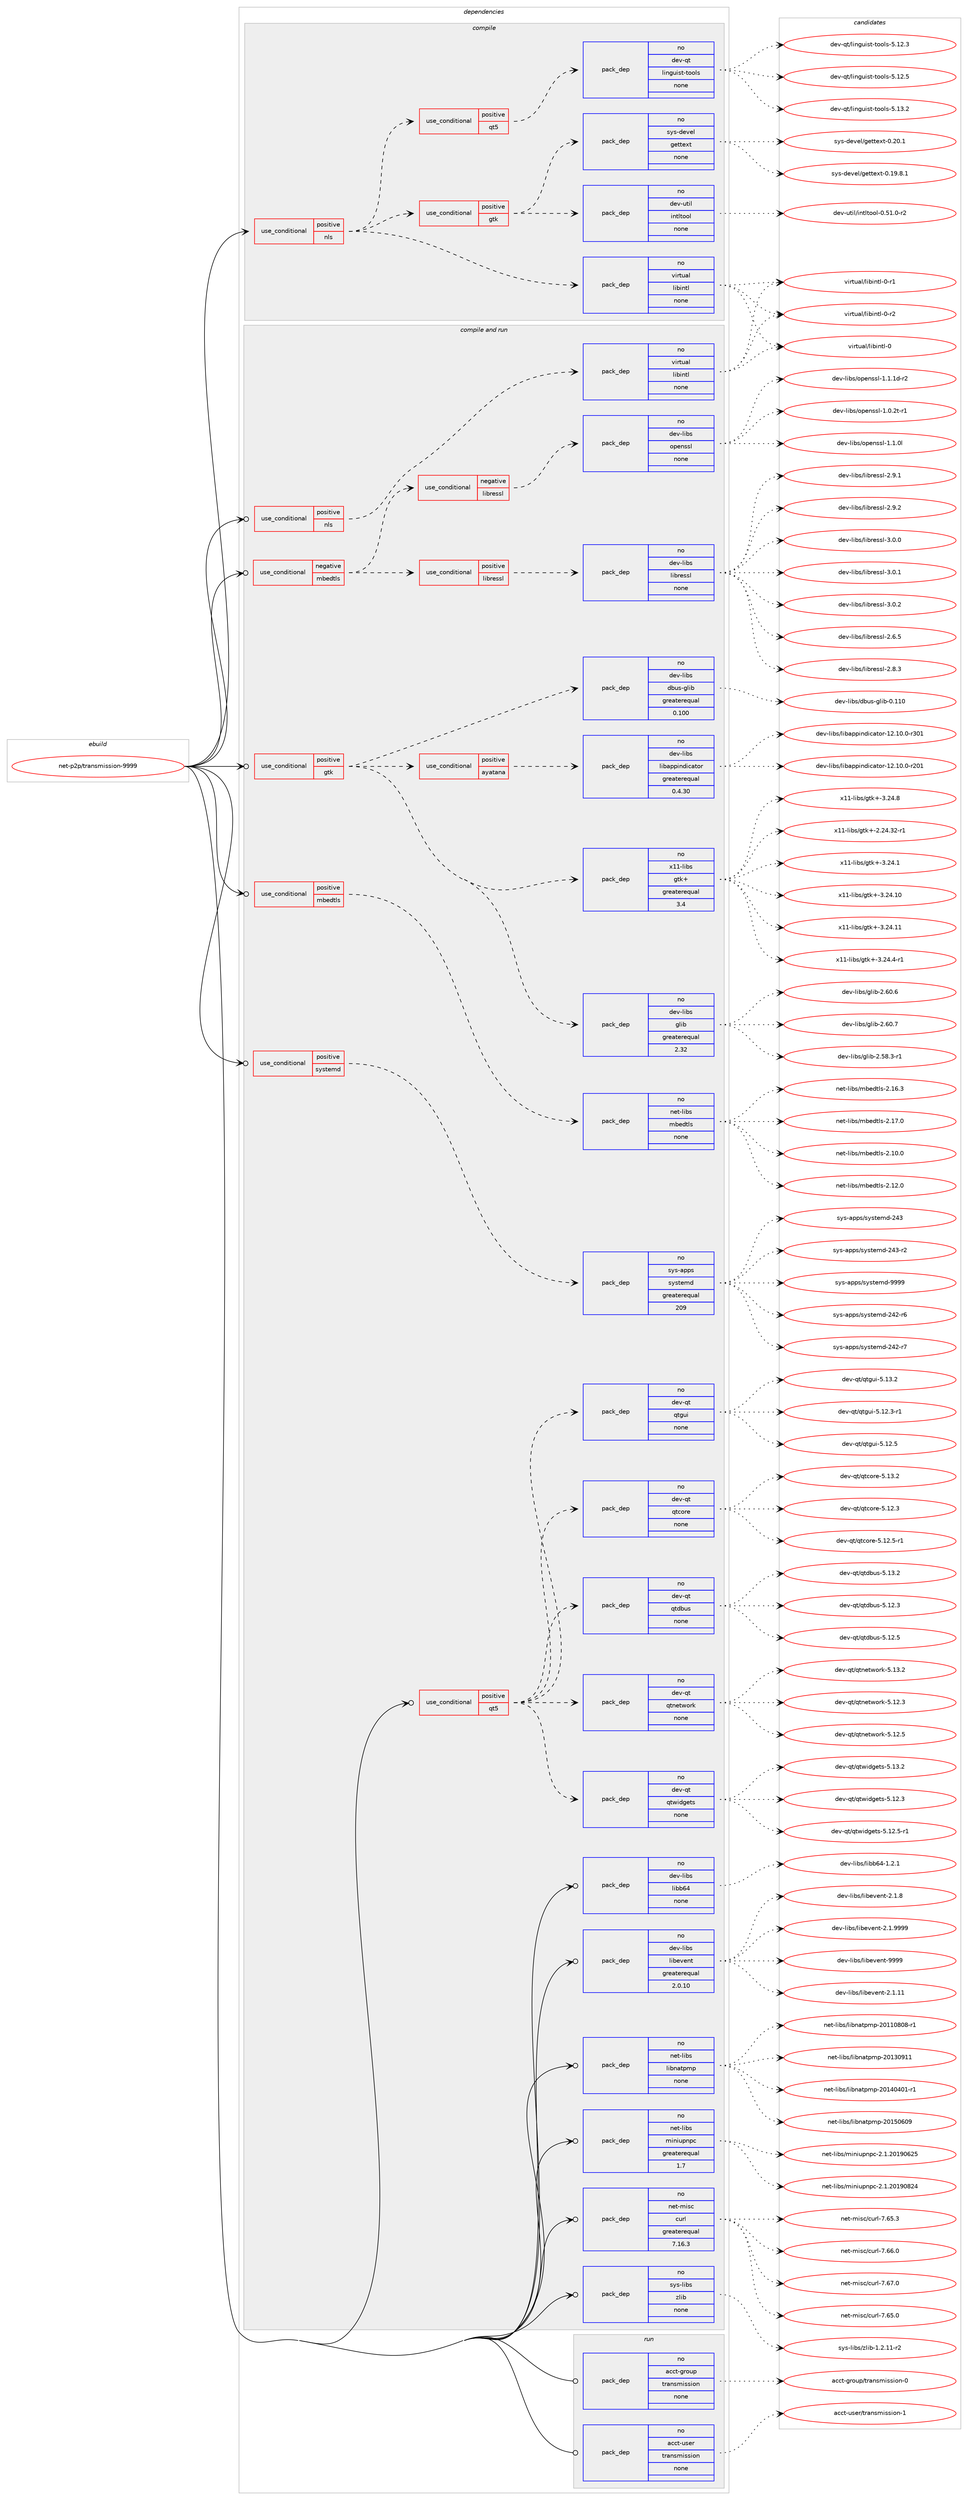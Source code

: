 digraph prolog {

# *************
# Graph options
# *************

newrank=true;
concentrate=true;
compound=true;
graph [rankdir=LR,fontname=Helvetica,fontsize=10,ranksep=1.5];#, ranksep=2.5, nodesep=0.2];
edge  [arrowhead=vee];
node  [fontname=Helvetica,fontsize=10];

# **********
# The ebuild
# **********

subgraph cluster_leftcol {
color=gray;
rank=same;
label=<<i>ebuild</i>>;
id [label="net-p2p/transmission-9999", color=red, width=4, href="../net-p2p/transmission-9999.svg"];
}

# ****************
# The dependencies
# ****************

subgraph cluster_midcol {
color=gray;
label=<<i>dependencies</i>>;
subgraph cluster_compile {
fillcolor="#eeeeee";
style=filled;
label=<<i>compile</i>>;
subgraph cond204905 {
dependency840813 [label=<<TABLE BORDER="0" CELLBORDER="1" CELLSPACING="0" CELLPADDING="4"><TR><TD ROWSPAN="3" CELLPADDING="10">use_conditional</TD></TR><TR><TD>positive</TD></TR><TR><TD>nls</TD></TR></TABLE>>, shape=none, color=red];
subgraph pack621071 {
dependency840814 [label=<<TABLE BORDER="0" CELLBORDER="1" CELLSPACING="0" CELLPADDING="4" WIDTH="220"><TR><TD ROWSPAN="6" CELLPADDING="30">pack_dep</TD></TR><TR><TD WIDTH="110">no</TD></TR><TR><TD>virtual</TD></TR><TR><TD>libintl</TD></TR><TR><TD>none</TD></TR><TR><TD></TD></TR></TABLE>>, shape=none, color=blue];
}
dependency840813:e -> dependency840814:w [weight=20,style="dashed",arrowhead="vee"];
subgraph cond204906 {
dependency840815 [label=<<TABLE BORDER="0" CELLBORDER="1" CELLSPACING="0" CELLPADDING="4"><TR><TD ROWSPAN="3" CELLPADDING="10">use_conditional</TD></TR><TR><TD>positive</TD></TR><TR><TD>gtk</TD></TR></TABLE>>, shape=none, color=red];
subgraph pack621072 {
dependency840816 [label=<<TABLE BORDER="0" CELLBORDER="1" CELLSPACING="0" CELLPADDING="4" WIDTH="220"><TR><TD ROWSPAN="6" CELLPADDING="30">pack_dep</TD></TR><TR><TD WIDTH="110">no</TD></TR><TR><TD>dev-util</TD></TR><TR><TD>intltool</TD></TR><TR><TD>none</TD></TR><TR><TD></TD></TR></TABLE>>, shape=none, color=blue];
}
dependency840815:e -> dependency840816:w [weight=20,style="dashed",arrowhead="vee"];
subgraph pack621073 {
dependency840817 [label=<<TABLE BORDER="0" CELLBORDER="1" CELLSPACING="0" CELLPADDING="4" WIDTH="220"><TR><TD ROWSPAN="6" CELLPADDING="30">pack_dep</TD></TR><TR><TD WIDTH="110">no</TD></TR><TR><TD>sys-devel</TD></TR><TR><TD>gettext</TD></TR><TR><TD>none</TD></TR><TR><TD></TD></TR></TABLE>>, shape=none, color=blue];
}
dependency840815:e -> dependency840817:w [weight=20,style="dashed",arrowhead="vee"];
}
dependency840813:e -> dependency840815:w [weight=20,style="dashed",arrowhead="vee"];
subgraph cond204907 {
dependency840818 [label=<<TABLE BORDER="0" CELLBORDER="1" CELLSPACING="0" CELLPADDING="4"><TR><TD ROWSPAN="3" CELLPADDING="10">use_conditional</TD></TR><TR><TD>positive</TD></TR><TR><TD>qt5</TD></TR></TABLE>>, shape=none, color=red];
subgraph pack621074 {
dependency840819 [label=<<TABLE BORDER="0" CELLBORDER="1" CELLSPACING="0" CELLPADDING="4" WIDTH="220"><TR><TD ROWSPAN="6" CELLPADDING="30">pack_dep</TD></TR><TR><TD WIDTH="110">no</TD></TR><TR><TD>dev-qt</TD></TR><TR><TD>linguist-tools</TD></TR><TR><TD>none</TD></TR><TR><TD></TD></TR></TABLE>>, shape=none, color=blue];
}
dependency840818:e -> dependency840819:w [weight=20,style="dashed",arrowhead="vee"];
}
dependency840813:e -> dependency840818:w [weight=20,style="dashed",arrowhead="vee"];
}
id:e -> dependency840813:w [weight=20,style="solid",arrowhead="vee"];
}
subgraph cluster_compileandrun {
fillcolor="#eeeeee";
style=filled;
label=<<i>compile and run</i>>;
subgraph cond204908 {
dependency840820 [label=<<TABLE BORDER="0" CELLBORDER="1" CELLSPACING="0" CELLPADDING="4"><TR><TD ROWSPAN="3" CELLPADDING="10">use_conditional</TD></TR><TR><TD>negative</TD></TR><TR><TD>mbedtls</TD></TR></TABLE>>, shape=none, color=red];
subgraph cond204909 {
dependency840821 [label=<<TABLE BORDER="0" CELLBORDER="1" CELLSPACING="0" CELLPADDING="4"><TR><TD ROWSPAN="3" CELLPADDING="10">use_conditional</TD></TR><TR><TD>negative</TD></TR><TR><TD>libressl</TD></TR></TABLE>>, shape=none, color=red];
subgraph pack621075 {
dependency840822 [label=<<TABLE BORDER="0" CELLBORDER="1" CELLSPACING="0" CELLPADDING="4" WIDTH="220"><TR><TD ROWSPAN="6" CELLPADDING="30">pack_dep</TD></TR><TR><TD WIDTH="110">no</TD></TR><TR><TD>dev-libs</TD></TR><TR><TD>openssl</TD></TR><TR><TD>none</TD></TR><TR><TD></TD></TR></TABLE>>, shape=none, color=blue];
}
dependency840821:e -> dependency840822:w [weight=20,style="dashed",arrowhead="vee"];
}
dependency840820:e -> dependency840821:w [weight=20,style="dashed",arrowhead="vee"];
subgraph cond204910 {
dependency840823 [label=<<TABLE BORDER="0" CELLBORDER="1" CELLSPACING="0" CELLPADDING="4"><TR><TD ROWSPAN="3" CELLPADDING="10">use_conditional</TD></TR><TR><TD>positive</TD></TR><TR><TD>libressl</TD></TR></TABLE>>, shape=none, color=red];
subgraph pack621076 {
dependency840824 [label=<<TABLE BORDER="0" CELLBORDER="1" CELLSPACING="0" CELLPADDING="4" WIDTH="220"><TR><TD ROWSPAN="6" CELLPADDING="30">pack_dep</TD></TR><TR><TD WIDTH="110">no</TD></TR><TR><TD>dev-libs</TD></TR><TR><TD>libressl</TD></TR><TR><TD>none</TD></TR><TR><TD></TD></TR></TABLE>>, shape=none, color=blue];
}
dependency840823:e -> dependency840824:w [weight=20,style="dashed",arrowhead="vee"];
}
dependency840820:e -> dependency840823:w [weight=20,style="dashed",arrowhead="vee"];
}
id:e -> dependency840820:w [weight=20,style="solid",arrowhead="odotvee"];
subgraph cond204911 {
dependency840825 [label=<<TABLE BORDER="0" CELLBORDER="1" CELLSPACING="0" CELLPADDING="4"><TR><TD ROWSPAN="3" CELLPADDING="10">use_conditional</TD></TR><TR><TD>positive</TD></TR><TR><TD>gtk</TD></TR></TABLE>>, shape=none, color=red];
subgraph pack621077 {
dependency840826 [label=<<TABLE BORDER="0" CELLBORDER="1" CELLSPACING="0" CELLPADDING="4" WIDTH="220"><TR><TD ROWSPAN="6" CELLPADDING="30">pack_dep</TD></TR><TR><TD WIDTH="110">no</TD></TR><TR><TD>dev-libs</TD></TR><TR><TD>dbus-glib</TD></TR><TR><TD>greaterequal</TD></TR><TR><TD>0.100</TD></TR></TABLE>>, shape=none, color=blue];
}
dependency840825:e -> dependency840826:w [weight=20,style="dashed",arrowhead="vee"];
subgraph pack621078 {
dependency840827 [label=<<TABLE BORDER="0" CELLBORDER="1" CELLSPACING="0" CELLPADDING="4" WIDTH="220"><TR><TD ROWSPAN="6" CELLPADDING="30">pack_dep</TD></TR><TR><TD WIDTH="110">no</TD></TR><TR><TD>dev-libs</TD></TR><TR><TD>glib</TD></TR><TR><TD>greaterequal</TD></TR><TR><TD>2.32</TD></TR></TABLE>>, shape=none, color=blue];
}
dependency840825:e -> dependency840827:w [weight=20,style="dashed",arrowhead="vee"];
subgraph pack621079 {
dependency840828 [label=<<TABLE BORDER="0" CELLBORDER="1" CELLSPACING="0" CELLPADDING="4" WIDTH="220"><TR><TD ROWSPAN="6" CELLPADDING="30">pack_dep</TD></TR><TR><TD WIDTH="110">no</TD></TR><TR><TD>x11-libs</TD></TR><TR><TD>gtk+</TD></TR><TR><TD>greaterequal</TD></TR><TR><TD>3.4</TD></TR></TABLE>>, shape=none, color=blue];
}
dependency840825:e -> dependency840828:w [weight=20,style="dashed",arrowhead="vee"];
subgraph cond204912 {
dependency840829 [label=<<TABLE BORDER="0" CELLBORDER="1" CELLSPACING="0" CELLPADDING="4"><TR><TD ROWSPAN="3" CELLPADDING="10">use_conditional</TD></TR><TR><TD>positive</TD></TR><TR><TD>ayatana</TD></TR></TABLE>>, shape=none, color=red];
subgraph pack621080 {
dependency840830 [label=<<TABLE BORDER="0" CELLBORDER="1" CELLSPACING="0" CELLPADDING="4" WIDTH="220"><TR><TD ROWSPAN="6" CELLPADDING="30">pack_dep</TD></TR><TR><TD WIDTH="110">no</TD></TR><TR><TD>dev-libs</TD></TR><TR><TD>libappindicator</TD></TR><TR><TD>greaterequal</TD></TR><TR><TD>0.4.30</TD></TR></TABLE>>, shape=none, color=blue];
}
dependency840829:e -> dependency840830:w [weight=20,style="dashed",arrowhead="vee"];
}
dependency840825:e -> dependency840829:w [weight=20,style="dashed",arrowhead="vee"];
}
id:e -> dependency840825:w [weight=20,style="solid",arrowhead="odotvee"];
subgraph cond204913 {
dependency840831 [label=<<TABLE BORDER="0" CELLBORDER="1" CELLSPACING="0" CELLPADDING="4"><TR><TD ROWSPAN="3" CELLPADDING="10">use_conditional</TD></TR><TR><TD>positive</TD></TR><TR><TD>mbedtls</TD></TR></TABLE>>, shape=none, color=red];
subgraph pack621081 {
dependency840832 [label=<<TABLE BORDER="0" CELLBORDER="1" CELLSPACING="0" CELLPADDING="4" WIDTH="220"><TR><TD ROWSPAN="6" CELLPADDING="30">pack_dep</TD></TR><TR><TD WIDTH="110">no</TD></TR><TR><TD>net-libs</TD></TR><TR><TD>mbedtls</TD></TR><TR><TD>none</TD></TR><TR><TD></TD></TR></TABLE>>, shape=none, color=blue];
}
dependency840831:e -> dependency840832:w [weight=20,style="dashed",arrowhead="vee"];
}
id:e -> dependency840831:w [weight=20,style="solid",arrowhead="odotvee"];
subgraph cond204914 {
dependency840833 [label=<<TABLE BORDER="0" CELLBORDER="1" CELLSPACING="0" CELLPADDING="4"><TR><TD ROWSPAN="3" CELLPADDING="10">use_conditional</TD></TR><TR><TD>positive</TD></TR><TR><TD>nls</TD></TR></TABLE>>, shape=none, color=red];
subgraph pack621082 {
dependency840834 [label=<<TABLE BORDER="0" CELLBORDER="1" CELLSPACING="0" CELLPADDING="4" WIDTH="220"><TR><TD ROWSPAN="6" CELLPADDING="30">pack_dep</TD></TR><TR><TD WIDTH="110">no</TD></TR><TR><TD>virtual</TD></TR><TR><TD>libintl</TD></TR><TR><TD>none</TD></TR><TR><TD></TD></TR></TABLE>>, shape=none, color=blue];
}
dependency840833:e -> dependency840834:w [weight=20,style="dashed",arrowhead="vee"];
}
id:e -> dependency840833:w [weight=20,style="solid",arrowhead="odotvee"];
subgraph cond204915 {
dependency840835 [label=<<TABLE BORDER="0" CELLBORDER="1" CELLSPACING="0" CELLPADDING="4"><TR><TD ROWSPAN="3" CELLPADDING="10">use_conditional</TD></TR><TR><TD>positive</TD></TR><TR><TD>qt5</TD></TR></TABLE>>, shape=none, color=red];
subgraph pack621083 {
dependency840836 [label=<<TABLE BORDER="0" CELLBORDER="1" CELLSPACING="0" CELLPADDING="4" WIDTH="220"><TR><TD ROWSPAN="6" CELLPADDING="30">pack_dep</TD></TR><TR><TD WIDTH="110">no</TD></TR><TR><TD>dev-qt</TD></TR><TR><TD>qtcore</TD></TR><TR><TD>none</TD></TR><TR><TD></TD></TR></TABLE>>, shape=none, color=blue];
}
dependency840835:e -> dependency840836:w [weight=20,style="dashed",arrowhead="vee"];
subgraph pack621084 {
dependency840837 [label=<<TABLE BORDER="0" CELLBORDER="1" CELLSPACING="0" CELLPADDING="4" WIDTH="220"><TR><TD ROWSPAN="6" CELLPADDING="30">pack_dep</TD></TR><TR><TD WIDTH="110">no</TD></TR><TR><TD>dev-qt</TD></TR><TR><TD>qtgui</TD></TR><TR><TD>none</TD></TR><TR><TD></TD></TR></TABLE>>, shape=none, color=blue];
}
dependency840835:e -> dependency840837:w [weight=20,style="dashed",arrowhead="vee"];
subgraph pack621085 {
dependency840838 [label=<<TABLE BORDER="0" CELLBORDER="1" CELLSPACING="0" CELLPADDING="4" WIDTH="220"><TR><TD ROWSPAN="6" CELLPADDING="30">pack_dep</TD></TR><TR><TD WIDTH="110">no</TD></TR><TR><TD>dev-qt</TD></TR><TR><TD>qtwidgets</TD></TR><TR><TD>none</TD></TR><TR><TD></TD></TR></TABLE>>, shape=none, color=blue];
}
dependency840835:e -> dependency840838:w [weight=20,style="dashed",arrowhead="vee"];
subgraph pack621086 {
dependency840839 [label=<<TABLE BORDER="0" CELLBORDER="1" CELLSPACING="0" CELLPADDING="4" WIDTH="220"><TR><TD ROWSPAN="6" CELLPADDING="30">pack_dep</TD></TR><TR><TD WIDTH="110">no</TD></TR><TR><TD>dev-qt</TD></TR><TR><TD>qtnetwork</TD></TR><TR><TD>none</TD></TR><TR><TD></TD></TR></TABLE>>, shape=none, color=blue];
}
dependency840835:e -> dependency840839:w [weight=20,style="dashed",arrowhead="vee"];
subgraph pack621087 {
dependency840840 [label=<<TABLE BORDER="0" CELLBORDER="1" CELLSPACING="0" CELLPADDING="4" WIDTH="220"><TR><TD ROWSPAN="6" CELLPADDING="30">pack_dep</TD></TR><TR><TD WIDTH="110">no</TD></TR><TR><TD>dev-qt</TD></TR><TR><TD>qtdbus</TD></TR><TR><TD>none</TD></TR><TR><TD></TD></TR></TABLE>>, shape=none, color=blue];
}
dependency840835:e -> dependency840840:w [weight=20,style="dashed",arrowhead="vee"];
}
id:e -> dependency840835:w [weight=20,style="solid",arrowhead="odotvee"];
subgraph cond204916 {
dependency840841 [label=<<TABLE BORDER="0" CELLBORDER="1" CELLSPACING="0" CELLPADDING="4"><TR><TD ROWSPAN="3" CELLPADDING="10">use_conditional</TD></TR><TR><TD>positive</TD></TR><TR><TD>systemd</TD></TR></TABLE>>, shape=none, color=red];
subgraph pack621088 {
dependency840842 [label=<<TABLE BORDER="0" CELLBORDER="1" CELLSPACING="0" CELLPADDING="4" WIDTH="220"><TR><TD ROWSPAN="6" CELLPADDING="30">pack_dep</TD></TR><TR><TD WIDTH="110">no</TD></TR><TR><TD>sys-apps</TD></TR><TR><TD>systemd</TD></TR><TR><TD>greaterequal</TD></TR><TR><TD>209</TD></TR></TABLE>>, shape=none, color=blue];
}
dependency840841:e -> dependency840842:w [weight=20,style="dashed",arrowhead="vee"];
}
id:e -> dependency840841:w [weight=20,style="solid",arrowhead="odotvee"];
subgraph pack621089 {
dependency840843 [label=<<TABLE BORDER="0" CELLBORDER="1" CELLSPACING="0" CELLPADDING="4" WIDTH="220"><TR><TD ROWSPAN="6" CELLPADDING="30">pack_dep</TD></TR><TR><TD WIDTH="110">no</TD></TR><TR><TD>dev-libs</TD></TR><TR><TD>libb64</TD></TR><TR><TD>none</TD></TR><TR><TD></TD></TR></TABLE>>, shape=none, color=blue];
}
id:e -> dependency840843:w [weight=20,style="solid",arrowhead="odotvee"];
subgraph pack621090 {
dependency840844 [label=<<TABLE BORDER="0" CELLBORDER="1" CELLSPACING="0" CELLPADDING="4" WIDTH="220"><TR><TD ROWSPAN="6" CELLPADDING="30">pack_dep</TD></TR><TR><TD WIDTH="110">no</TD></TR><TR><TD>dev-libs</TD></TR><TR><TD>libevent</TD></TR><TR><TD>greaterequal</TD></TR><TR><TD>2.0.10</TD></TR></TABLE>>, shape=none, color=blue];
}
id:e -> dependency840844:w [weight=20,style="solid",arrowhead="odotvee"];
subgraph pack621091 {
dependency840845 [label=<<TABLE BORDER="0" CELLBORDER="1" CELLSPACING="0" CELLPADDING="4" WIDTH="220"><TR><TD ROWSPAN="6" CELLPADDING="30">pack_dep</TD></TR><TR><TD WIDTH="110">no</TD></TR><TR><TD>net-libs</TD></TR><TR><TD>libnatpmp</TD></TR><TR><TD>none</TD></TR><TR><TD></TD></TR></TABLE>>, shape=none, color=blue];
}
id:e -> dependency840845:w [weight=20,style="solid",arrowhead="odotvee"];
subgraph pack621092 {
dependency840846 [label=<<TABLE BORDER="0" CELLBORDER="1" CELLSPACING="0" CELLPADDING="4" WIDTH="220"><TR><TD ROWSPAN="6" CELLPADDING="30">pack_dep</TD></TR><TR><TD WIDTH="110">no</TD></TR><TR><TD>net-libs</TD></TR><TR><TD>miniupnpc</TD></TR><TR><TD>greaterequal</TD></TR><TR><TD>1.7</TD></TR></TABLE>>, shape=none, color=blue];
}
id:e -> dependency840846:w [weight=20,style="solid",arrowhead="odotvee"];
subgraph pack621093 {
dependency840847 [label=<<TABLE BORDER="0" CELLBORDER="1" CELLSPACING="0" CELLPADDING="4" WIDTH="220"><TR><TD ROWSPAN="6" CELLPADDING="30">pack_dep</TD></TR><TR><TD WIDTH="110">no</TD></TR><TR><TD>net-misc</TD></TR><TR><TD>curl</TD></TR><TR><TD>greaterequal</TD></TR><TR><TD>7.16.3</TD></TR></TABLE>>, shape=none, color=blue];
}
id:e -> dependency840847:w [weight=20,style="solid",arrowhead="odotvee"];
subgraph pack621094 {
dependency840848 [label=<<TABLE BORDER="0" CELLBORDER="1" CELLSPACING="0" CELLPADDING="4" WIDTH="220"><TR><TD ROWSPAN="6" CELLPADDING="30">pack_dep</TD></TR><TR><TD WIDTH="110">no</TD></TR><TR><TD>sys-libs</TD></TR><TR><TD>zlib</TD></TR><TR><TD>none</TD></TR><TR><TD></TD></TR></TABLE>>, shape=none, color=blue];
}
id:e -> dependency840848:w [weight=20,style="solid",arrowhead="odotvee"];
}
subgraph cluster_run {
fillcolor="#eeeeee";
style=filled;
label=<<i>run</i>>;
subgraph pack621095 {
dependency840849 [label=<<TABLE BORDER="0" CELLBORDER="1" CELLSPACING="0" CELLPADDING="4" WIDTH="220"><TR><TD ROWSPAN="6" CELLPADDING="30">pack_dep</TD></TR><TR><TD WIDTH="110">no</TD></TR><TR><TD>acct-group</TD></TR><TR><TD>transmission</TD></TR><TR><TD>none</TD></TR><TR><TD></TD></TR></TABLE>>, shape=none, color=blue];
}
id:e -> dependency840849:w [weight=20,style="solid",arrowhead="odot"];
subgraph pack621096 {
dependency840850 [label=<<TABLE BORDER="0" CELLBORDER="1" CELLSPACING="0" CELLPADDING="4" WIDTH="220"><TR><TD ROWSPAN="6" CELLPADDING="30">pack_dep</TD></TR><TR><TD WIDTH="110">no</TD></TR><TR><TD>acct-user</TD></TR><TR><TD>transmission</TD></TR><TR><TD>none</TD></TR><TR><TD></TD></TR></TABLE>>, shape=none, color=blue];
}
id:e -> dependency840850:w [weight=20,style="solid",arrowhead="odot"];
}
}

# **************
# The candidates
# **************

subgraph cluster_choices {
rank=same;
color=gray;
label=<<i>candidates</i>>;

subgraph choice621071 {
color=black;
nodesep=1;
choice1181051141161179710847108105981051101161084548 [label="virtual/libintl-0", color=red, width=4,href="../virtual/libintl-0.svg"];
choice11810511411611797108471081059810511011610845484511449 [label="virtual/libintl-0-r1", color=red, width=4,href="../virtual/libintl-0-r1.svg"];
choice11810511411611797108471081059810511011610845484511450 [label="virtual/libintl-0-r2", color=red, width=4,href="../virtual/libintl-0-r2.svg"];
dependency840814:e -> choice1181051141161179710847108105981051101161084548:w [style=dotted,weight="100"];
dependency840814:e -> choice11810511411611797108471081059810511011610845484511449:w [style=dotted,weight="100"];
dependency840814:e -> choice11810511411611797108471081059810511011610845484511450:w [style=dotted,weight="100"];
}
subgraph choice621072 {
color=black;
nodesep=1;
choice1001011184511711610510847105110116108116111111108454846534946484511450 [label="dev-util/intltool-0.51.0-r2", color=red, width=4,href="../dev-util/intltool-0.51.0-r2.svg"];
dependency840816:e -> choice1001011184511711610510847105110116108116111111108454846534946484511450:w [style=dotted,weight="100"];
}
subgraph choice621073 {
color=black;
nodesep=1;
choice1151211154510010111810110847103101116116101120116454846495746564649 [label="sys-devel/gettext-0.19.8.1", color=red, width=4,href="../sys-devel/gettext-0.19.8.1.svg"];
choice115121115451001011181011084710310111611610112011645484650484649 [label="sys-devel/gettext-0.20.1", color=red, width=4,href="../sys-devel/gettext-0.20.1.svg"];
dependency840817:e -> choice1151211154510010111810110847103101116116101120116454846495746564649:w [style=dotted,weight="100"];
dependency840817:e -> choice115121115451001011181011084710310111611610112011645484650484649:w [style=dotted,weight="100"];
}
subgraph choice621074 {
color=black;
nodesep=1;
choice10010111845113116471081051101031171051151164511611111110811545534649504651 [label="dev-qt/linguist-tools-5.12.3", color=red, width=4,href="../dev-qt/linguist-tools-5.12.3.svg"];
choice10010111845113116471081051101031171051151164511611111110811545534649504653 [label="dev-qt/linguist-tools-5.12.5", color=red, width=4,href="../dev-qt/linguist-tools-5.12.5.svg"];
choice10010111845113116471081051101031171051151164511611111110811545534649514650 [label="dev-qt/linguist-tools-5.13.2", color=red, width=4,href="../dev-qt/linguist-tools-5.13.2.svg"];
dependency840819:e -> choice10010111845113116471081051101031171051151164511611111110811545534649504651:w [style=dotted,weight="100"];
dependency840819:e -> choice10010111845113116471081051101031171051151164511611111110811545534649504653:w [style=dotted,weight="100"];
dependency840819:e -> choice10010111845113116471081051101031171051151164511611111110811545534649514650:w [style=dotted,weight="100"];
}
subgraph choice621075 {
color=black;
nodesep=1;
choice1001011184510810598115471111121011101151151084549464846501164511449 [label="dev-libs/openssl-1.0.2t-r1", color=red, width=4,href="../dev-libs/openssl-1.0.2t-r1.svg"];
choice100101118451081059811547111112101110115115108454946494648108 [label="dev-libs/openssl-1.1.0l", color=red, width=4,href="../dev-libs/openssl-1.1.0l.svg"];
choice1001011184510810598115471111121011101151151084549464946491004511450 [label="dev-libs/openssl-1.1.1d-r2", color=red, width=4,href="../dev-libs/openssl-1.1.1d-r2.svg"];
dependency840822:e -> choice1001011184510810598115471111121011101151151084549464846501164511449:w [style=dotted,weight="100"];
dependency840822:e -> choice100101118451081059811547111112101110115115108454946494648108:w [style=dotted,weight="100"];
dependency840822:e -> choice1001011184510810598115471111121011101151151084549464946491004511450:w [style=dotted,weight="100"];
}
subgraph choice621076 {
color=black;
nodesep=1;
choice10010111845108105981154710810598114101115115108455046544653 [label="dev-libs/libressl-2.6.5", color=red, width=4,href="../dev-libs/libressl-2.6.5.svg"];
choice10010111845108105981154710810598114101115115108455046564651 [label="dev-libs/libressl-2.8.3", color=red, width=4,href="../dev-libs/libressl-2.8.3.svg"];
choice10010111845108105981154710810598114101115115108455046574649 [label="dev-libs/libressl-2.9.1", color=red, width=4,href="../dev-libs/libressl-2.9.1.svg"];
choice10010111845108105981154710810598114101115115108455046574650 [label="dev-libs/libressl-2.9.2", color=red, width=4,href="../dev-libs/libressl-2.9.2.svg"];
choice10010111845108105981154710810598114101115115108455146484648 [label="dev-libs/libressl-3.0.0", color=red, width=4,href="../dev-libs/libressl-3.0.0.svg"];
choice10010111845108105981154710810598114101115115108455146484649 [label="dev-libs/libressl-3.0.1", color=red, width=4,href="../dev-libs/libressl-3.0.1.svg"];
choice10010111845108105981154710810598114101115115108455146484650 [label="dev-libs/libressl-3.0.2", color=red, width=4,href="../dev-libs/libressl-3.0.2.svg"];
dependency840824:e -> choice10010111845108105981154710810598114101115115108455046544653:w [style=dotted,weight="100"];
dependency840824:e -> choice10010111845108105981154710810598114101115115108455046564651:w [style=dotted,weight="100"];
dependency840824:e -> choice10010111845108105981154710810598114101115115108455046574649:w [style=dotted,weight="100"];
dependency840824:e -> choice10010111845108105981154710810598114101115115108455046574650:w [style=dotted,weight="100"];
dependency840824:e -> choice10010111845108105981154710810598114101115115108455146484648:w [style=dotted,weight="100"];
dependency840824:e -> choice10010111845108105981154710810598114101115115108455146484649:w [style=dotted,weight="100"];
dependency840824:e -> choice10010111845108105981154710810598114101115115108455146484650:w [style=dotted,weight="100"];
}
subgraph choice621077 {
color=black;
nodesep=1;
choice100101118451081059811547100981171154510310810598454846494948 [label="dev-libs/dbus-glib-0.110", color=red, width=4,href="../dev-libs/dbus-glib-0.110.svg"];
dependency840826:e -> choice100101118451081059811547100981171154510310810598454846494948:w [style=dotted,weight="100"];
}
subgraph choice621078 {
color=black;
nodesep=1;
choice10010111845108105981154710310810598455046535646514511449 [label="dev-libs/glib-2.58.3-r1", color=red, width=4,href="../dev-libs/glib-2.58.3-r1.svg"];
choice1001011184510810598115471031081059845504654484654 [label="dev-libs/glib-2.60.6", color=red, width=4,href="../dev-libs/glib-2.60.6.svg"];
choice1001011184510810598115471031081059845504654484655 [label="dev-libs/glib-2.60.7", color=red, width=4,href="../dev-libs/glib-2.60.7.svg"];
dependency840827:e -> choice10010111845108105981154710310810598455046535646514511449:w [style=dotted,weight="100"];
dependency840827:e -> choice1001011184510810598115471031081059845504654484654:w [style=dotted,weight="100"];
dependency840827:e -> choice1001011184510810598115471031081059845504654484655:w [style=dotted,weight="100"];
}
subgraph choice621079 {
color=black;
nodesep=1;
choice12049494510810598115471031161074345504650524651504511449 [label="x11-libs/gtk+-2.24.32-r1", color=red, width=4,href="../x11-libs/gtk+-2.24.32-r1.svg"];
choice12049494510810598115471031161074345514650524649 [label="x11-libs/gtk+-3.24.1", color=red, width=4,href="../x11-libs/gtk+-3.24.1.svg"];
choice1204949451081059811547103116107434551465052464948 [label="x11-libs/gtk+-3.24.10", color=red, width=4,href="../x11-libs/gtk+-3.24.10.svg"];
choice1204949451081059811547103116107434551465052464949 [label="x11-libs/gtk+-3.24.11", color=red, width=4,href="../x11-libs/gtk+-3.24.11.svg"];
choice120494945108105981154710311610743455146505246524511449 [label="x11-libs/gtk+-3.24.4-r1", color=red, width=4,href="../x11-libs/gtk+-3.24.4-r1.svg"];
choice12049494510810598115471031161074345514650524656 [label="x11-libs/gtk+-3.24.8", color=red, width=4,href="../x11-libs/gtk+-3.24.8.svg"];
dependency840828:e -> choice12049494510810598115471031161074345504650524651504511449:w [style=dotted,weight="100"];
dependency840828:e -> choice12049494510810598115471031161074345514650524649:w [style=dotted,weight="100"];
dependency840828:e -> choice1204949451081059811547103116107434551465052464948:w [style=dotted,weight="100"];
dependency840828:e -> choice1204949451081059811547103116107434551465052464949:w [style=dotted,weight="100"];
dependency840828:e -> choice120494945108105981154710311610743455146505246524511449:w [style=dotted,weight="100"];
dependency840828:e -> choice12049494510810598115471031161074345514650524656:w [style=dotted,weight="100"];
}
subgraph choice621080 {
color=black;
nodesep=1;
choice10010111845108105981154710810598971121121051101001059997116111114454950464948464845114504849 [label="dev-libs/libappindicator-12.10.0-r201", color=red, width=4,href="../dev-libs/libappindicator-12.10.0-r201.svg"];
choice10010111845108105981154710810598971121121051101001059997116111114454950464948464845114514849 [label="dev-libs/libappindicator-12.10.0-r301", color=red, width=4,href="../dev-libs/libappindicator-12.10.0-r301.svg"];
dependency840830:e -> choice10010111845108105981154710810598971121121051101001059997116111114454950464948464845114504849:w [style=dotted,weight="100"];
dependency840830:e -> choice10010111845108105981154710810598971121121051101001059997116111114454950464948464845114514849:w [style=dotted,weight="100"];
}
subgraph choice621081 {
color=black;
nodesep=1;
choice1101011164510810598115471099810110011610811545504649484648 [label="net-libs/mbedtls-2.10.0", color=red, width=4,href="../net-libs/mbedtls-2.10.0.svg"];
choice1101011164510810598115471099810110011610811545504649504648 [label="net-libs/mbedtls-2.12.0", color=red, width=4,href="../net-libs/mbedtls-2.12.0.svg"];
choice1101011164510810598115471099810110011610811545504649544651 [label="net-libs/mbedtls-2.16.3", color=red, width=4,href="../net-libs/mbedtls-2.16.3.svg"];
choice1101011164510810598115471099810110011610811545504649554648 [label="net-libs/mbedtls-2.17.0", color=red, width=4,href="../net-libs/mbedtls-2.17.0.svg"];
dependency840832:e -> choice1101011164510810598115471099810110011610811545504649484648:w [style=dotted,weight="100"];
dependency840832:e -> choice1101011164510810598115471099810110011610811545504649504648:w [style=dotted,weight="100"];
dependency840832:e -> choice1101011164510810598115471099810110011610811545504649544651:w [style=dotted,weight="100"];
dependency840832:e -> choice1101011164510810598115471099810110011610811545504649554648:w [style=dotted,weight="100"];
}
subgraph choice621082 {
color=black;
nodesep=1;
choice1181051141161179710847108105981051101161084548 [label="virtual/libintl-0", color=red, width=4,href="../virtual/libintl-0.svg"];
choice11810511411611797108471081059810511011610845484511449 [label="virtual/libintl-0-r1", color=red, width=4,href="../virtual/libintl-0-r1.svg"];
choice11810511411611797108471081059810511011610845484511450 [label="virtual/libintl-0-r2", color=red, width=4,href="../virtual/libintl-0-r2.svg"];
dependency840834:e -> choice1181051141161179710847108105981051101161084548:w [style=dotted,weight="100"];
dependency840834:e -> choice11810511411611797108471081059810511011610845484511449:w [style=dotted,weight="100"];
dependency840834:e -> choice11810511411611797108471081059810511011610845484511450:w [style=dotted,weight="100"];
}
subgraph choice621083 {
color=black;
nodesep=1;
choice10010111845113116471131169911111410145534649504651 [label="dev-qt/qtcore-5.12.3", color=red, width=4,href="../dev-qt/qtcore-5.12.3.svg"];
choice100101118451131164711311699111114101455346495046534511449 [label="dev-qt/qtcore-5.12.5-r1", color=red, width=4,href="../dev-qt/qtcore-5.12.5-r1.svg"];
choice10010111845113116471131169911111410145534649514650 [label="dev-qt/qtcore-5.13.2", color=red, width=4,href="../dev-qt/qtcore-5.13.2.svg"];
dependency840836:e -> choice10010111845113116471131169911111410145534649504651:w [style=dotted,weight="100"];
dependency840836:e -> choice100101118451131164711311699111114101455346495046534511449:w [style=dotted,weight="100"];
dependency840836:e -> choice10010111845113116471131169911111410145534649514650:w [style=dotted,weight="100"];
}
subgraph choice621084 {
color=black;
nodesep=1;
choice1001011184511311647113116103117105455346495046514511449 [label="dev-qt/qtgui-5.12.3-r1", color=red, width=4,href="../dev-qt/qtgui-5.12.3-r1.svg"];
choice100101118451131164711311610311710545534649504653 [label="dev-qt/qtgui-5.12.5", color=red, width=4,href="../dev-qt/qtgui-5.12.5.svg"];
choice100101118451131164711311610311710545534649514650 [label="dev-qt/qtgui-5.13.2", color=red, width=4,href="../dev-qt/qtgui-5.13.2.svg"];
dependency840837:e -> choice1001011184511311647113116103117105455346495046514511449:w [style=dotted,weight="100"];
dependency840837:e -> choice100101118451131164711311610311710545534649504653:w [style=dotted,weight="100"];
dependency840837:e -> choice100101118451131164711311610311710545534649514650:w [style=dotted,weight="100"];
}
subgraph choice621085 {
color=black;
nodesep=1;
choice100101118451131164711311611910510010310111611545534649504651 [label="dev-qt/qtwidgets-5.12.3", color=red, width=4,href="../dev-qt/qtwidgets-5.12.3.svg"];
choice1001011184511311647113116119105100103101116115455346495046534511449 [label="dev-qt/qtwidgets-5.12.5-r1", color=red, width=4,href="../dev-qt/qtwidgets-5.12.5-r1.svg"];
choice100101118451131164711311611910510010310111611545534649514650 [label="dev-qt/qtwidgets-5.13.2", color=red, width=4,href="../dev-qt/qtwidgets-5.13.2.svg"];
dependency840838:e -> choice100101118451131164711311611910510010310111611545534649504651:w [style=dotted,weight="100"];
dependency840838:e -> choice1001011184511311647113116119105100103101116115455346495046534511449:w [style=dotted,weight="100"];
dependency840838:e -> choice100101118451131164711311611910510010310111611545534649514650:w [style=dotted,weight="100"];
}
subgraph choice621086 {
color=black;
nodesep=1;
choice100101118451131164711311611010111611911111410745534649504651 [label="dev-qt/qtnetwork-5.12.3", color=red, width=4,href="../dev-qt/qtnetwork-5.12.3.svg"];
choice100101118451131164711311611010111611911111410745534649504653 [label="dev-qt/qtnetwork-5.12.5", color=red, width=4,href="../dev-qt/qtnetwork-5.12.5.svg"];
choice100101118451131164711311611010111611911111410745534649514650 [label="dev-qt/qtnetwork-5.13.2", color=red, width=4,href="../dev-qt/qtnetwork-5.13.2.svg"];
dependency840839:e -> choice100101118451131164711311611010111611911111410745534649504651:w [style=dotted,weight="100"];
dependency840839:e -> choice100101118451131164711311611010111611911111410745534649504653:w [style=dotted,weight="100"];
dependency840839:e -> choice100101118451131164711311611010111611911111410745534649514650:w [style=dotted,weight="100"];
}
subgraph choice621087 {
color=black;
nodesep=1;
choice10010111845113116471131161009811711545534649504651 [label="dev-qt/qtdbus-5.12.3", color=red, width=4,href="../dev-qt/qtdbus-5.12.3.svg"];
choice10010111845113116471131161009811711545534649504653 [label="dev-qt/qtdbus-5.12.5", color=red, width=4,href="../dev-qt/qtdbus-5.12.5.svg"];
choice10010111845113116471131161009811711545534649514650 [label="dev-qt/qtdbus-5.13.2", color=red, width=4,href="../dev-qt/qtdbus-5.13.2.svg"];
dependency840840:e -> choice10010111845113116471131161009811711545534649504651:w [style=dotted,weight="100"];
dependency840840:e -> choice10010111845113116471131161009811711545534649504653:w [style=dotted,weight="100"];
dependency840840:e -> choice10010111845113116471131161009811711545534649514650:w [style=dotted,weight="100"];
}
subgraph choice621088 {
color=black;
nodesep=1;
choice115121115459711211211547115121115116101109100455052504511454 [label="sys-apps/systemd-242-r6", color=red, width=4,href="../sys-apps/systemd-242-r6.svg"];
choice115121115459711211211547115121115116101109100455052504511455 [label="sys-apps/systemd-242-r7", color=red, width=4,href="../sys-apps/systemd-242-r7.svg"];
choice11512111545971121121154711512111511610110910045505251 [label="sys-apps/systemd-243", color=red, width=4,href="../sys-apps/systemd-243.svg"];
choice115121115459711211211547115121115116101109100455052514511450 [label="sys-apps/systemd-243-r2", color=red, width=4,href="../sys-apps/systemd-243-r2.svg"];
choice1151211154597112112115471151211151161011091004557575757 [label="sys-apps/systemd-9999", color=red, width=4,href="../sys-apps/systemd-9999.svg"];
dependency840842:e -> choice115121115459711211211547115121115116101109100455052504511454:w [style=dotted,weight="100"];
dependency840842:e -> choice115121115459711211211547115121115116101109100455052504511455:w [style=dotted,weight="100"];
dependency840842:e -> choice11512111545971121121154711512111511610110910045505251:w [style=dotted,weight="100"];
dependency840842:e -> choice115121115459711211211547115121115116101109100455052514511450:w [style=dotted,weight="100"];
dependency840842:e -> choice1151211154597112112115471151211151161011091004557575757:w [style=dotted,weight="100"];
}
subgraph choice621089 {
color=black;
nodesep=1;
choice10010111845108105981154710810598985452454946504649 [label="dev-libs/libb64-1.2.1", color=red, width=4,href="../dev-libs/libb64-1.2.1.svg"];
dependency840843:e -> choice10010111845108105981154710810598985452454946504649:w [style=dotted,weight="100"];
}
subgraph choice621090 {
color=black;
nodesep=1;
choice1001011184510810598115471081059810111810111011645504649464949 [label="dev-libs/libevent-2.1.11", color=red, width=4,href="../dev-libs/libevent-2.1.11.svg"];
choice10010111845108105981154710810598101118101110116455046494656 [label="dev-libs/libevent-2.1.8", color=red, width=4,href="../dev-libs/libevent-2.1.8.svg"];
choice10010111845108105981154710810598101118101110116455046494657575757 [label="dev-libs/libevent-2.1.9999", color=red, width=4,href="../dev-libs/libevent-2.1.9999.svg"];
choice100101118451081059811547108105981011181011101164557575757 [label="dev-libs/libevent-9999", color=red, width=4,href="../dev-libs/libevent-9999.svg"];
dependency840844:e -> choice1001011184510810598115471081059810111810111011645504649464949:w [style=dotted,weight="100"];
dependency840844:e -> choice10010111845108105981154710810598101118101110116455046494656:w [style=dotted,weight="100"];
dependency840844:e -> choice10010111845108105981154710810598101118101110116455046494657575757:w [style=dotted,weight="100"];
dependency840844:e -> choice100101118451081059811547108105981011181011101164557575757:w [style=dotted,weight="100"];
}
subgraph choice621091 {
color=black;
nodesep=1;
choice11010111645108105981154710810598110971161121091124550484949485648564511449 [label="net-libs/libnatpmp-20110808-r1", color=red, width=4,href="../net-libs/libnatpmp-20110808-r1.svg"];
choice1101011164510810598115471081059811097116112109112455048495148574949 [label="net-libs/libnatpmp-20130911", color=red, width=4,href="../net-libs/libnatpmp-20130911.svg"];
choice11010111645108105981154710810598110971161121091124550484952485248494511449 [label="net-libs/libnatpmp-20140401-r1", color=red, width=4,href="../net-libs/libnatpmp-20140401-r1.svg"];
choice1101011164510810598115471081059811097116112109112455048495348544857 [label="net-libs/libnatpmp-20150609", color=red, width=4,href="../net-libs/libnatpmp-20150609.svg"];
dependency840845:e -> choice11010111645108105981154710810598110971161121091124550484949485648564511449:w [style=dotted,weight="100"];
dependency840845:e -> choice1101011164510810598115471081059811097116112109112455048495148574949:w [style=dotted,weight="100"];
dependency840845:e -> choice11010111645108105981154710810598110971161121091124550484952485248494511449:w [style=dotted,weight="100"];
dependency840845:e -> choice1101011164510810598115471081059811097116112109112455048495348544857:w [style=dotted,weight="100"];
}
subgraph choice621092 {
color=black;
nodesep=1;
choice1101011164510810598115471091051101051171121101129945504649465048495748545053 [label="net-libs/miniupnpc-2.1.20190625", color=red, width=4,href="../net-libs/miniupnpc-2.1.20190625.svg"];
choice1101011164510810598115471091051101051171121101129945504649465048495748565052 [label="net-libs/miniupnpc-2.1.20190824", color=red, width=4,href="../net-libs/miniupnpc-2.1.20190824.svg"];
dependency840846:e -> choice1101011164510810598115471091051101051171121101129945504649465048495748545053:w [style=dotted,weight="100"];
dependency840846:e -> choice1101011164510810598115471091051101051171121101129945504649465048495748565052:w [style=dotted,weight="100"];
}
subgraph choice621093 {
color=black;
nodesep=1;
choice1101011164510910511599479911711410845554654534648 [label="net-misc/curl-7.65.0", color=red, width=4,href="../net-misc/curl-7.65.0.svg"];
choice1101011164510910511599479911711410845554654534651 [label="net-misc/curl-7.65.3", color=red, width=4,href="../net-misc/curl-7.65.3.svg"];
choice1101011164510910511599479911711410845554654544648 [label="net-misc/curl-7.66.0", color=red, width=4,href="../net-misc/curl-7.66.0.svg"];
choice1101011164510910511599479911711410845554654554648 [label="net-misc/curl-7.67.0", color=red, width=4,href="../net-misc/curl-7.67.0.svg"];
dependency840847:e -> choice1101011164510910511599479911711410845554654534648:w [style=dotted,weight="100"];
dependency840847:e -> choice1101011164510910511599479911711410845554654534651:w [style=dotted,weight="100"];
dependency840847:e -> choice1101011164510910511599479911711410845554654544648:w [style=dotted,weight="100"];
dependency840847:e -> choice1101011164510910511599479911711410845554654554648:w [style=dotted,weight="100"];
}
subgraph choice621094 {
color=black;
nodesep=1;
choice11512111545108105981154712210810598454946504649494511450 [label="sys-libs/zlib-1.2.11-r2", color=red, width=4,href="../sys-libs/zlib-1.2.11-r2.svg"];
dependency840848:e -> choice11512111545108105981154712210810598454946504649494511450:w [style=dotted,weight="100"];
}
subgraph choice621095 {
color=black;
nodesep=1;
choice9799991164510311411111711247116114971101151091051151151051111104548 [label="acct-group/transmission-0", color=red, width=4,href="../acct-group/transmission-0.svg"];
dependency840849:e -> choice9799991164510311411111711247116114971101151091051151151051111104548:w [style=dotted,weight="100"];
}
subgraph choice621096 {
color=black;
nodesep=1;
choice9799991164511711510111447116114971101151091051151151051111104549 [label="acct-user/transmission-1", color=red, width=4,href="../acct-user/transmission-1.svg"];
dependency840850:e -> choice9799991164511711510111447116114971101151091051151151051111104549:w [style=dotted,weight="100"];
}
}

}
